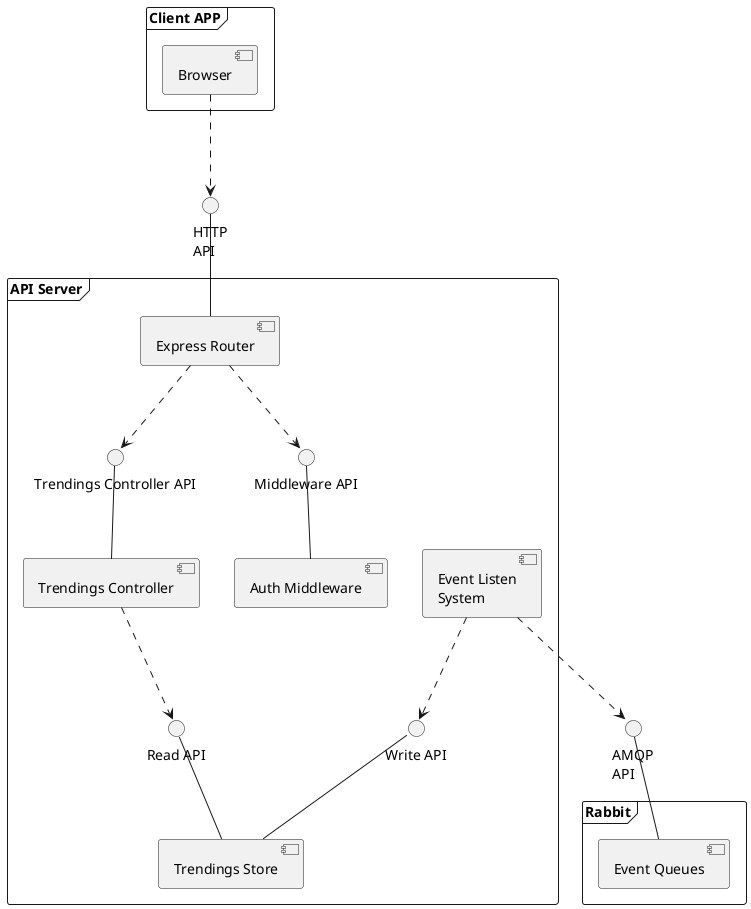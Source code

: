 @startuml
skinparam componentStyle uml2
!pragma horizontalLineBetweenDifferentPackageAllowed

frame "Client APP" {

  component "Browser" as br

}


interface "HTTP\nAPI" as httpapi
br .down.> httpapi

frame "API Server" {

  component "Express Router" as router
  router -up- httpapi

  component "Auth Middleware" as httpmddl
  interface "Middleware API" as httpmddlapi
  httpmddl -up- httpmddlapi
  httpmddlapi <.up. router

  component "Trendings Controller" as contr
  interface "Trendings Controller API" as capi
  contr -up- capi
  capi <.up. router


  component "Event Listen\nSystem" as evsub

  component "Trendings Store" as trending
  interface "Read API" as trendapir
  interface "Write API" as trendapiw
  trending -up- trendapir
  trending -up- trendapiw
  trendapir <.up. contr
  trendapiw <.up. evsub

}


interface "AMQP\nAPI" as evapi
evsub .down.> evapi

frame "Rabbit" {

  component "Event Queues" as evstore
  evstore -up- evapi

}

@enduml
